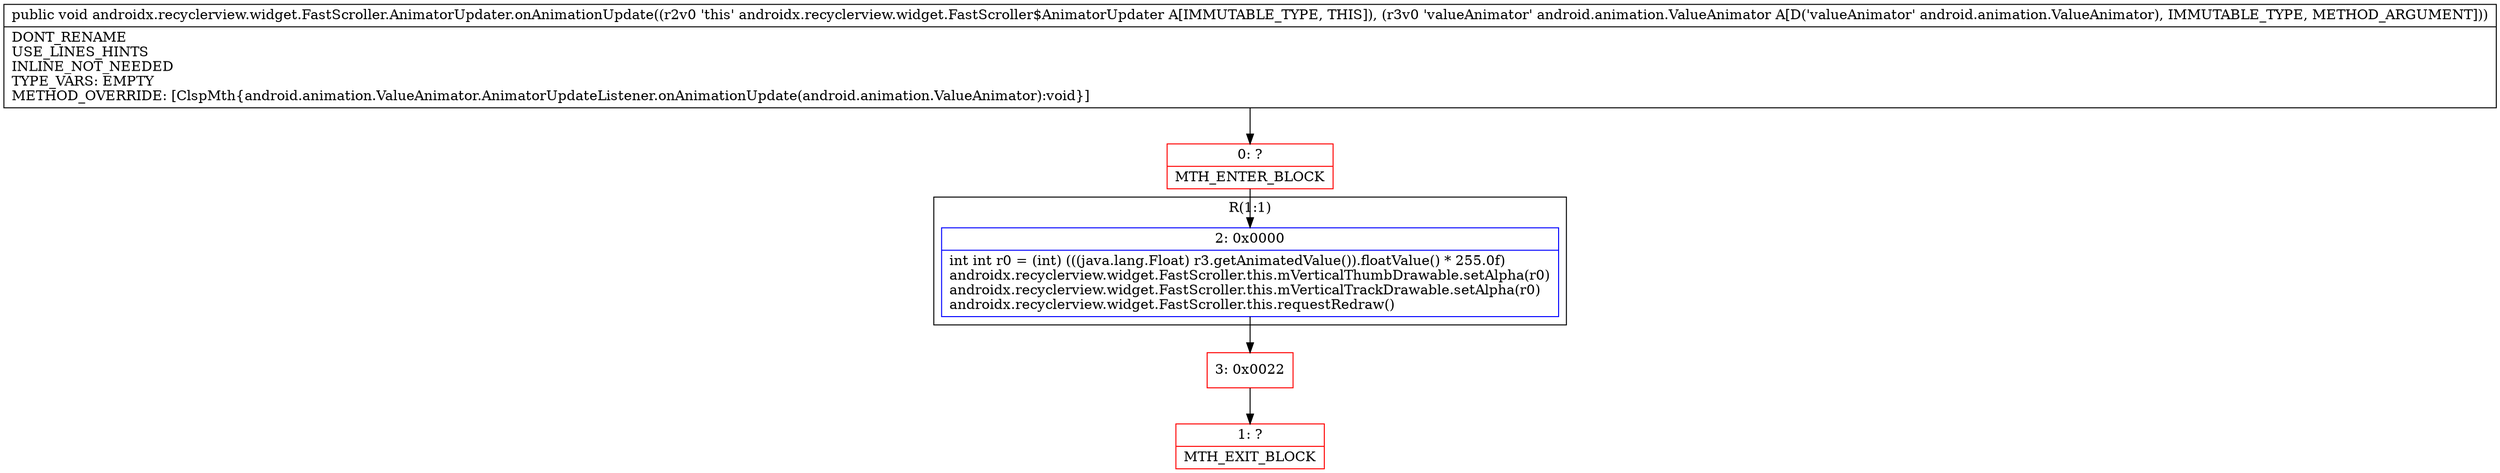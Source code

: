 digraph "CFG forandroidx.recyclerview.widget.FastScroller.AnimatorUpdater.onAnimationUpdate(Landroid\/animation\/ValueAnimator;)V" {
subgraph cluster_Region_1387053714 {
label = "R(1:1)";
node [shape=record,color=blue];
Node_2 [shape=record,label="{2\:\ 0x0000|int int r0 = (int) (((java.lang.Float) r3.getAnimatedValue()).floatValue() * 255.0f)\landroidx.recyclerview.widget.FastScroller.this.mVerticalThumbDrawable.setAlpha(r0)\landroidx.recyclerview.widget.FastScroller.this.mVerticalTrackDrawable.setAlpha(r0)\landroidx.recyclerview.widget.FastScroller.this.requestRedraw()\l}"];
}
Node_0 [shape=record,color=red,label="{0\:\ ?|MTH_ENTER_BLOCK\l}"];
Node_3 [shape=record,color=red,label="{3\:\ 0x0022}"];
Node_1 [shape=record,color=red,label="{1\:\ ?|MTH_EXIT_BLOCK\l}"];
MethodNode[shape=record,label="{public void androidx.recyclerview.widget.FastScroller.AnimatorUpdater.onAnimationUpdate((r2v0 'this' androidx.recyclerview.widget.FastScroller$AnimatorUpdater A[IMMUTABLE_TYPE, THIS]), (r3v0 'valueAnimator' android.animation.ValueAnimator A[D('valueAnimator' android.animation.ValueAnimator), IMMUTABLE_TYPE, METHOD_ARGUMENT]))  | DONT_RENAME\lUSE_LINES_HINTS\lINLINE_NOT_NEEDED\lTYPE_VARS: EMPTY\lMETHOD_OVERRIDE: [ClspMth\{android.animation.ValueAnimator.AnimatorUpdateListener.onAnimationUpdate(android.animation.ValueAnimator):void\}]\l}"];
MethodNode -> Node_0;Node_2 -> Node_3;
Node_0 -> Node_2;
Node_3 -> Node_1;
}

